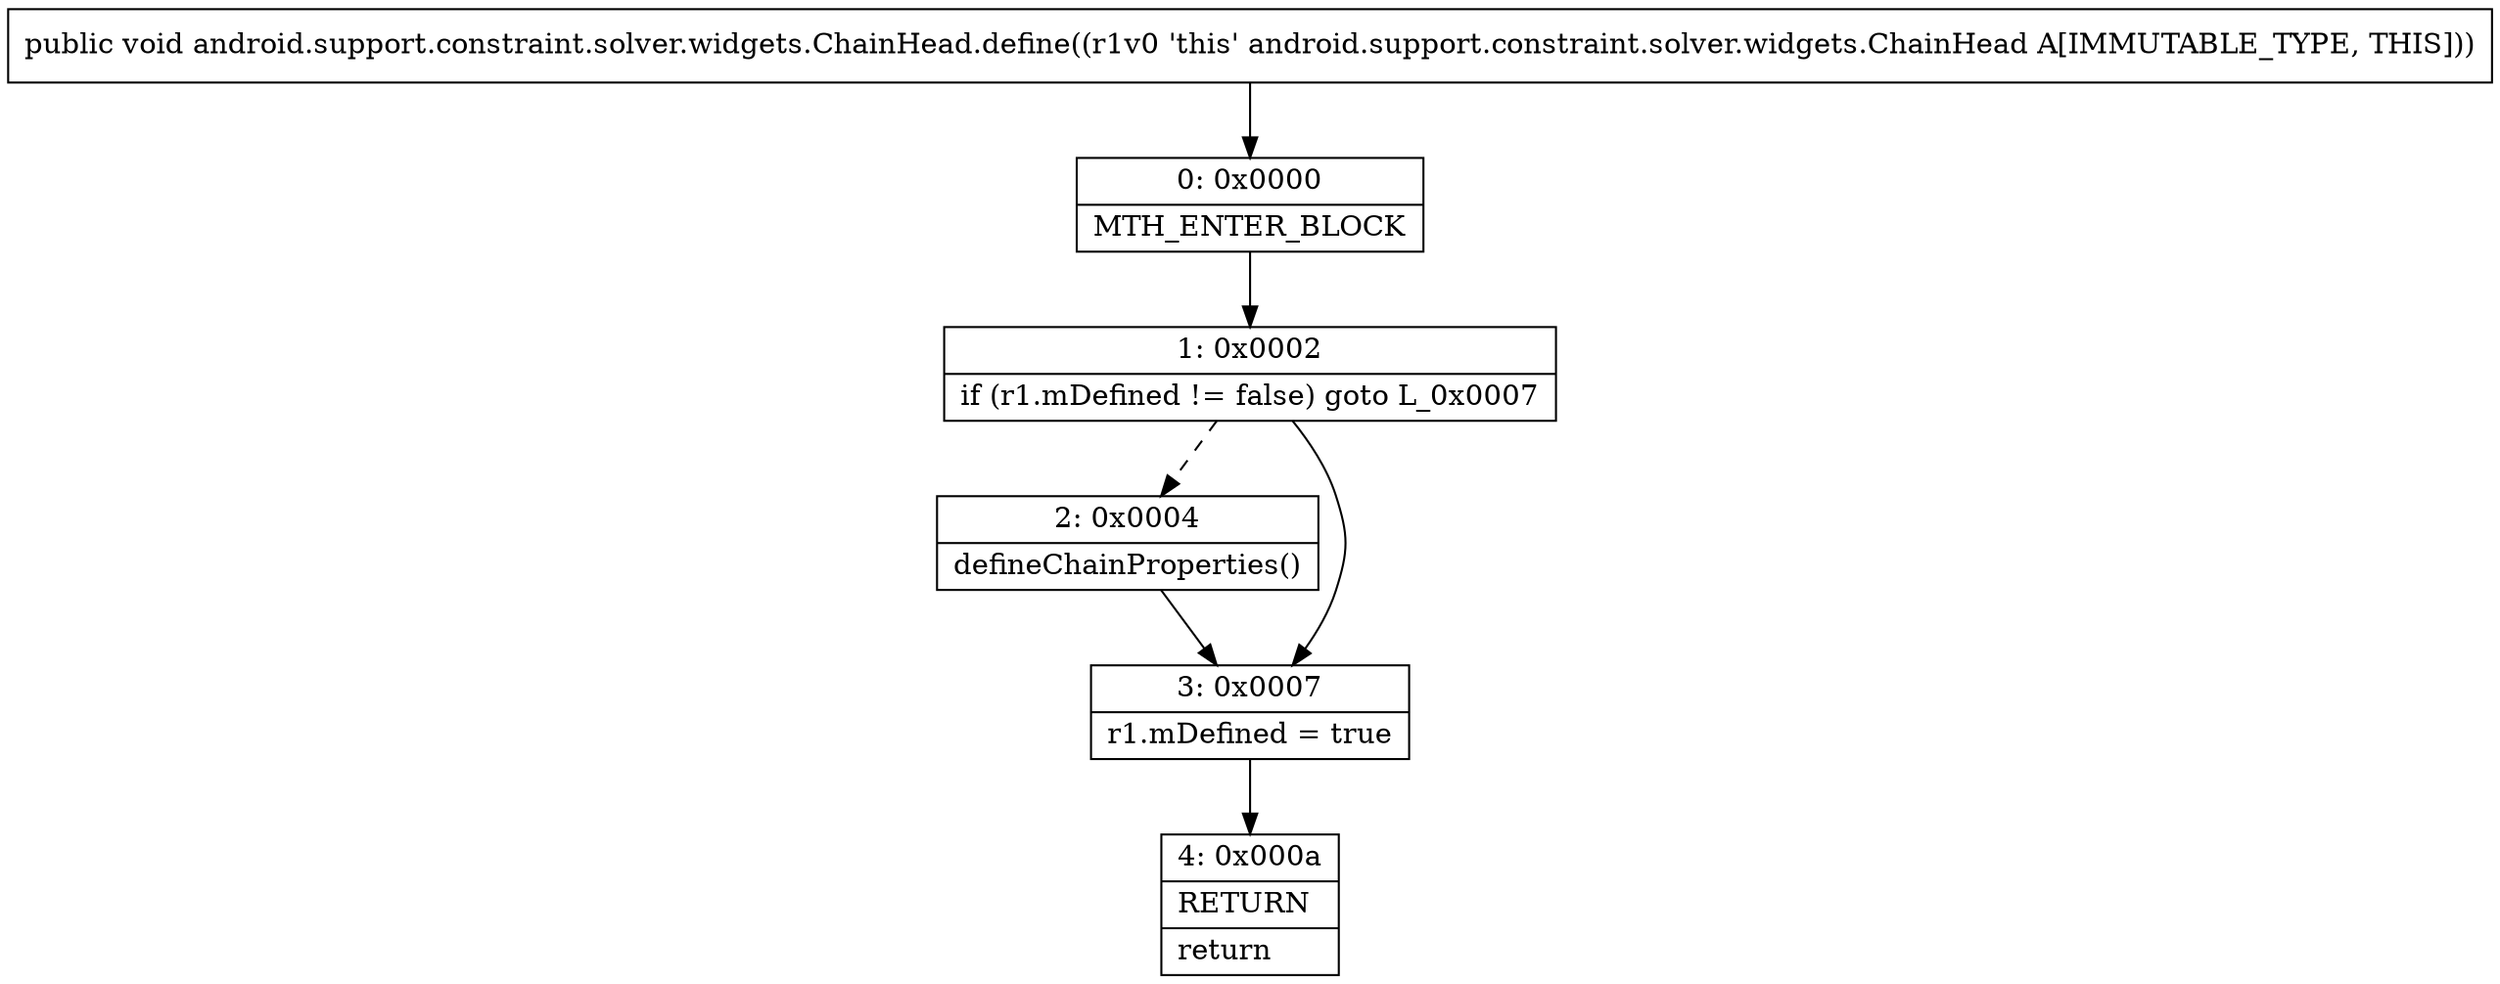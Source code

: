 digraph "CFG forandroid.support.constraint.solver.widgets.ChainHead.define()V" {
Node_0 [shape=record,label="{0\:\ 0x0000|MTH_ENTER_BLOCK\l}"];
Node_1 [shape=record,label="{1\:\ 0x0002|if (r1.mDefined != false) goto L_0x0007\l}"];
Node_2 [shape=record,label="{2\:\ 0x0004|defineChainProperties()\l}"];
Node_3 [shape=record,label="{3\:\ 0x0007|r1.mDefined = true\l}"];
Node_4 [shape=record,label="{4\:\ 0x000a|RETURN\l|return\l}"];
MethodNode[shape=record,label="{public void android.support.constraint.solver.widgets.ChainHead.define((r1v0 'this' android.support.constraint.solver.widgets.ChainHead A[IMMUTABLE_TYPE, THIS])) }"];
MethodNode -> Node_0;
Node_0 -> Node_1;
Node_1 -> Node_2[style=dashed];
Node_1 -> Node_3;
Node_2 -> Node_3;
Node_3 -> Node_4;
}

